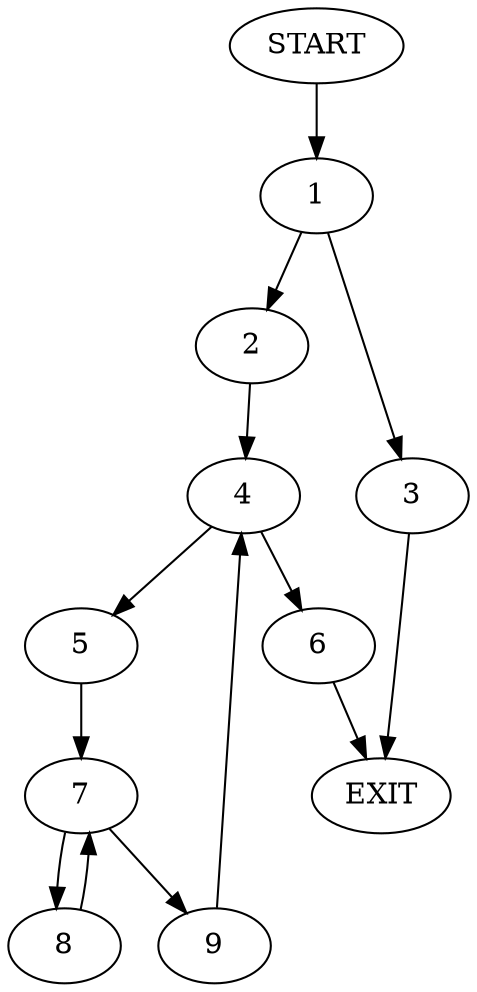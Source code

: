 digraph {
0 [label="START"]
10 [label="EXIT"]
0 -> 1
1 -> 2
1 -> 3
3 -> 10
2 -> 4
4 -> 5
4 -> 6
5 -> 7
6 -> 10
7 -> 8
7 -> 9
9 -> 4
8 -> 7
}
